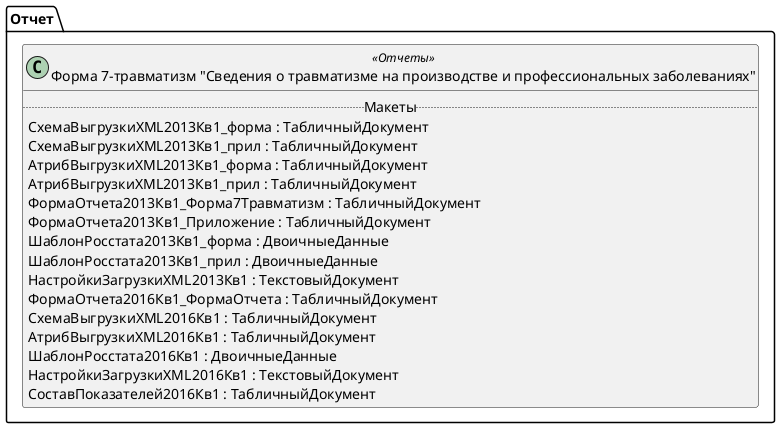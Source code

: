 ﻿@startuml РегламентированныйОтчетСтатистикаФорма7Травматизм
'!include templates.wsd
'..\include templates.wsd
class Отчет.РегламентированныйОтчетСтатистикаФорма7Травматизм as "Форма 7-травматизм "Сведения о травматизме на производстве и профессиональных заболеваниях"" <<Отчеты>>
{
..Макеты..
СхемаВыгрузкиXML2013Кв1_форма : ТабличныйДокумент
СхемаВыгрузкиXML2013Кв1_прил : ТабличныйДокумент
АтрибВыгрузкиXML2013Кв1_форма : ТабличныйДокумент
АтрибВыгрузкиXML2013Кв1_прил : ТабличныйДокумент
ФормаОтчета2013Кв1_Форма7Травматизм : ТабличныйДокумент
ФормаОтчета2013Кв1_Приложение : ТабличныйДокумент
ШаблонРосстата2013Кв1_форма : ДвоичныеДанные
ШаблонРосстата2013Кв1_прил : ДвоичныеДанные
НастройкиЗагрузкиXML2013Кв1 : ТекстовыйДокумент
ФормаОтчета2016Кв1_ФормаОтчета : ТабличныйДокумент
СхемаВыгрузкиXML2016Кв1 : ТабличныйДокумент
АтрибВыгрузкиXML2016Кв1 : ТабличныйДокумент
ШаблонРосстата2016Кв1 : ДвоичныеДанные
НастройкиЗагрузкиXML2016Кв1 : ТекстовыйДокумент
СоставПоказателей2016Кв1 : ТабличныйДокумент
}
@enduml
